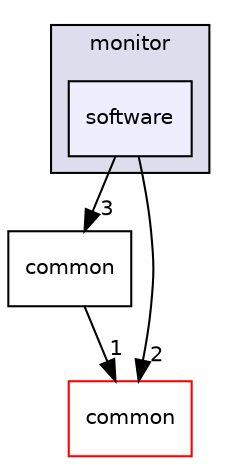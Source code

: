 digraph "modules/monitor/software" {
  compound=true
  node [ fontsize="10", fontname="Helvetica"];
  edge [ labelfontsize="10", labelfontname="Helvetica"];
  subgraph clusterdir_cfb368a2e3703214a32be16009e9959f {
    graph [ bgcolor="#ddddee", pencolor="black", label="monitor" fontname="Helvetica", fontsize="10", URL="dir_cfb368a2e3703214a32be16009e9959f.html"]
  dir_6af2e91afb10aebfd39941f9769603c2 [shape=box, label="software", style="filled", fillcolor="#eeeeff", pencolor="black", URL="dir_6af2e91afb10aebfd39941f9769603c2.html"];
  }
  dir_01b67c2fb91f4e1b99e3c3abd77c4234 [shape=box label="common" URL="dir_01b67c2fb91f4e1b99e3c3abd77c4234.html"];
  dir_9a5e51f49964887903df6eed98080585 [shape=box label="common" fillcolor="white" style="filled" color="red" URL="dir_9a5e51f49964887903df6eed98080585.html"];
  dir_01b67c2fb91f4e1b99e3c3abd77c4234->dir_9a5e51f49964887903df6eed98080585 [headlabel="1", labeldistance=1.5 headhref="dir_000137_000050.html"];
  dir_6af2e91afb10aebfd39941f9769603c2->dir_01b67c2fb91f4e1b99e3c3abd77c4234 [headlabel="3", labeldistance=1.5 headhref="dir_000143_000137.html"];
  dir_6af2e91afb10aebfd39941f9769603c2->dir_9a5e51f49964887903df6eed98080585 [headlabel="2", labeldistance=1.5 headhref="dir_000143_000050.html"];
}
